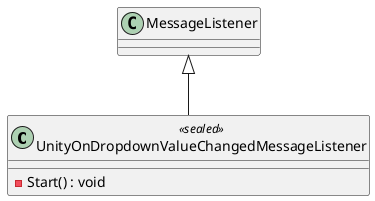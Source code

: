 @startuml
class UnityOnDropdownValueChangedMessageListener <<sealed>> {
    - Start() : void
}
MessageListener <|-- UnityOnDropdownValueChangedMessageListener
@enduml

